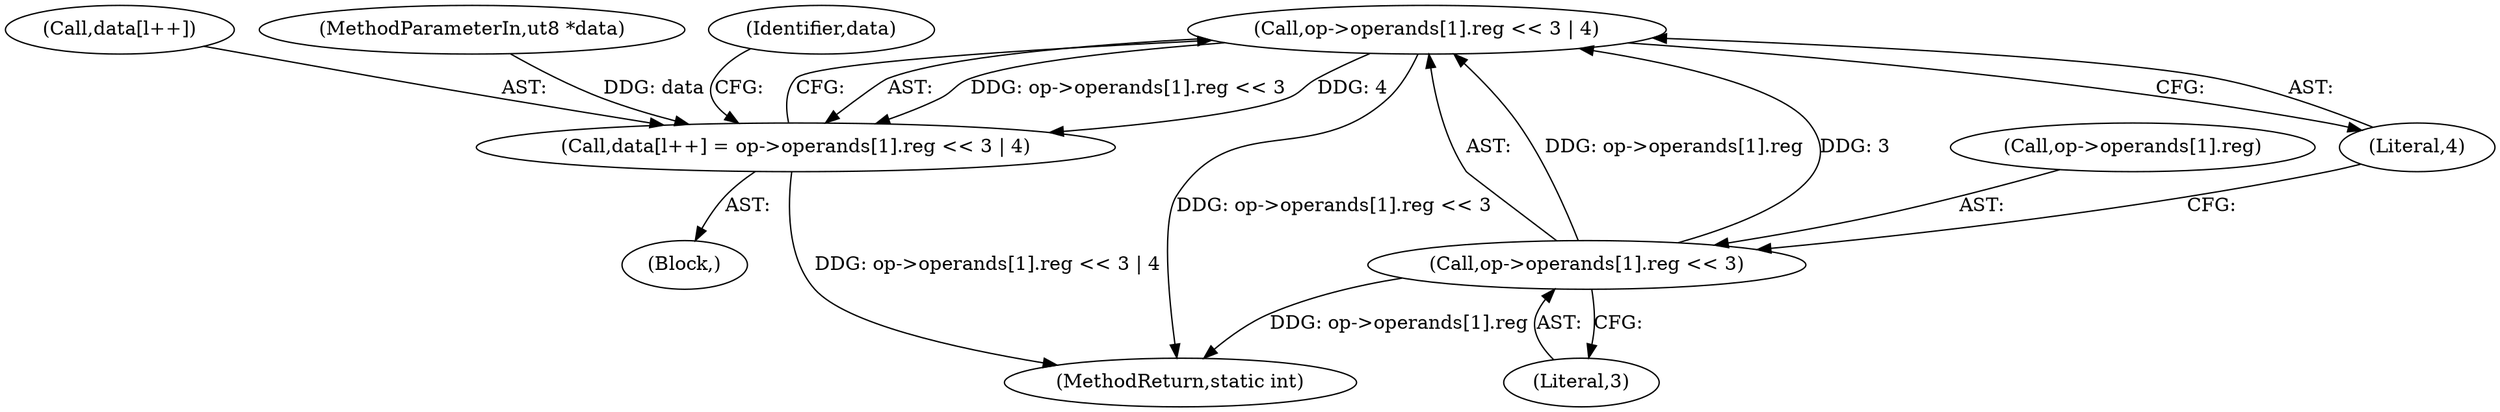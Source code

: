 digraph "0_radare2_f17bfd9f1da05f30f23a4dd05e9d2363e1406948@API" {
"1001600" [label="(Call,op->operands[1].reg << 3 | 4)"];
"1001601" [label="(Call,op->operands[1].reg << 3)"];
"1001595" [label="(Call,data[l++] = op->operands[1].reg << 3 | 4)"];
"1001602" [label="(Call,op->operands[1].reg)"];
"1001610" [label="(Literal,4)"];
"1001596" [label="(Call,data[l++])"];
"1001594" [label="(Block,)"];
"1000104" [label="(MethodParameterIn,ut8 *data)"];
"1003216" [label="(MethodReturn,static int)"];
"1001601" [label="(Call,op->operands[1].reg << 3)"];
"1001609" [label="(Literal,3)"];
"1001600" [label="(Call,op->operands[1].reg << 3 | 4)"];
"1001595" [label="(Call,data[l++] = op->operands[1].reg << 3 | 4)"];
"1001613" [label="(Identifier,data)"];
"1001600" -> "1001595"  [label="AST: "];
"1001600" -> "1001610"  [label="CFG: "];
"1001601" -> "1001600"  [label="AST: "];
"1001610" -> "1001600"  [label="AST: "];
"1001595" -> "1001600"  [label="CFG: "];
"1001600" -> "1003216"  [label="DDG: op->operands[1].reg << 3"];
"1001600" -> "1001595"  [label="DDG: op->operands[1].reg << 3"];
"1001600" -> "1001595"  [label="DDG: 4"];
"1001601" -> "1001600"  [label="DDG: op->operands[1].reg"];
"1001601" -> "1001600"  [label="DDG: 3"];
"1001601" -> "1001609"  [label="CFG: "];
"1001602" -> "1001601"  [label="AST: "];
"1001609" -> "1001601"  [label="AST: "];
"1001610" -> "1001601"  [label="CFG: "];
"1001601" -> "1003216"  [label="DDG: op->operands[1].reg"];
"1001595" -> "1001594"  [label="AST: "];
"1001596" -> "1001595"  [label="AST: "];
"1001613" -> "1001595"  [label="CFG: "];
"1001595" -> "1003216"  [label="DDG: op->operands[1].reg << 3 | 4"];
"1000104" -> "1001595"  [label="DDG: data"];
}
